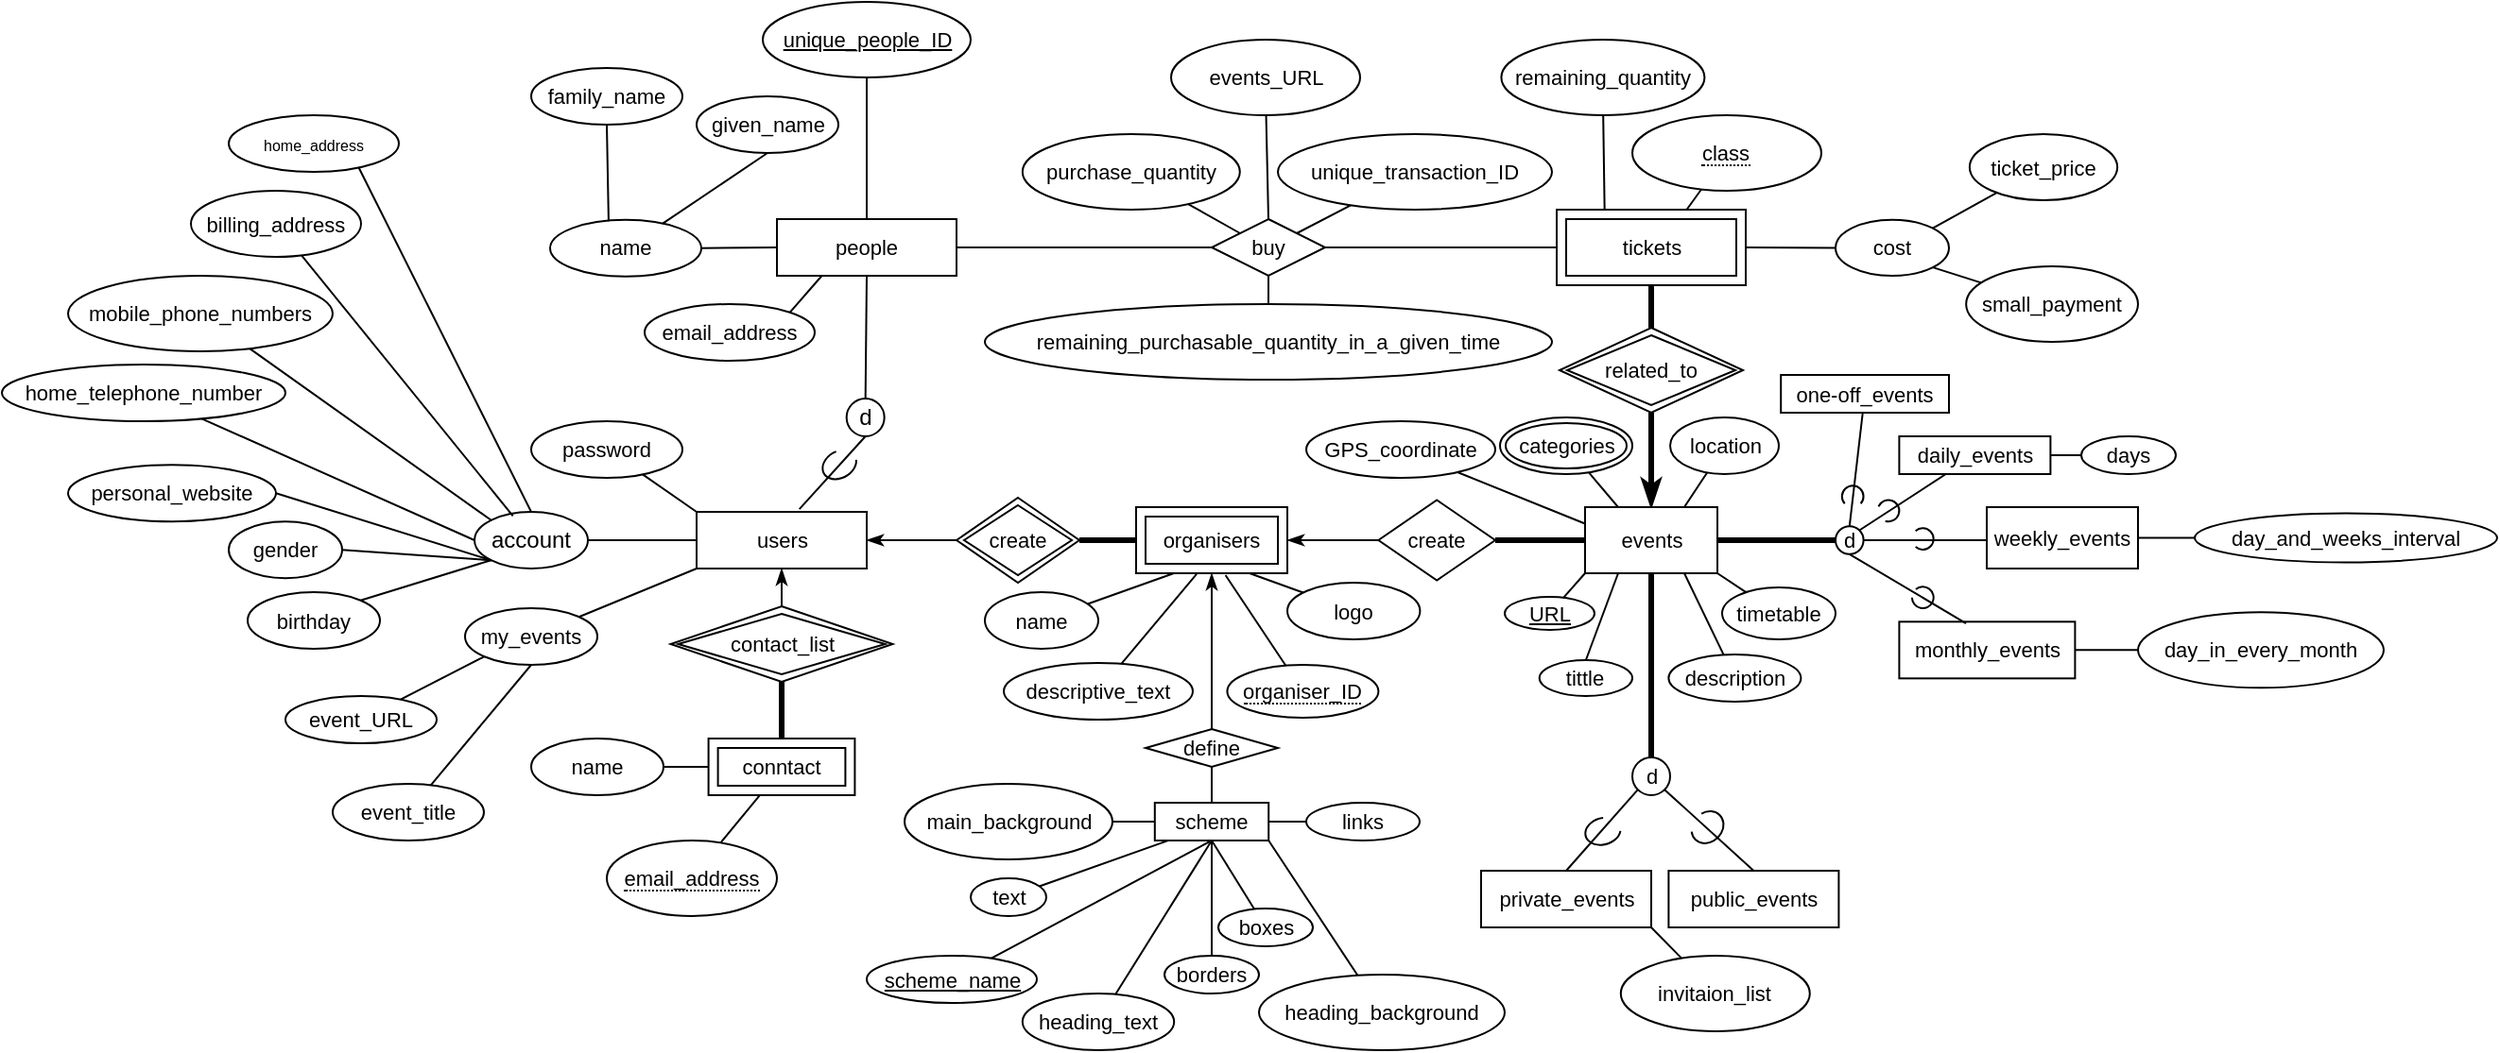 <mxfile version="15.4.1" type="github">
  <diagram id="6H4R47eBY3q_TcvJeOBk" name="Page-1">
    <mxGraphModel dx="1820" dy="387" grid="1" gridSize="10" guides="1" tooltips="1" connect="1" arrows="1" fold="1" page="1" pageScale="1" pageWidth="827" pageHeight="1169" math="0" shadow="0">
      <root>
        <mxCell id="0" />
        <mxCell id="1" parent="0" />
        <mxCell id="lGjKi2mFenc1zMOufSLO-3" value="d" style="ellipse;whiteSpace=wrap;html=1;aspect=fixed;" vertex="1" parent="1">
          <mxGeometry x="166.83" y="240" width="20" height="20" as="geometry" />
        </mxCell>
        <mxCell id="lGjKi2mFenc1zMOufSLO-13" value="account" style="ellipse;whiteSpace=wrap;html=1;" vertex="1" parent="1">
          <mxGeometry x="-30" y="300" width="60" height="30" as="geometry" />
        </mxCell>
        <mxCell id="lGjKi2mFenc1zMOufSLO-14" value="" style="endArrow=none;html=1;rounded=0;exitX=0;exitY=0;exitDx=0;exitDy=0;" edge="1" parent="1" source="lGjKi2mFenc1zMOufSLO-13" target="lGjKi2mFenc1zMOufSLO-22">
          <mxGeometry width="50" height="50" relative="1" as="geometry">
            <mxPoint x="20" y="230" as="sourcePoint" />
            <mxPoint x="70" y="180" as="targetPoint" />
          </mxGeometry>
        </mxCell>
        <mxCell id="lGjKi2mFenc1zMOufSLO-15" value="" style="endArrow=none;html=1;rounded=0;exitX=0;exitY=0.5;exitDx=0;exitDy=0;" edge="1" parent="1" source="lGjKi2mFenc1zMOufSLO-13" target="lGjKi2mFenc1zMOufSLO-23">
          <mxGeometry width="50" height="50" relative="1" as="geometry">
            <mxPoint x="330" y="200" as="sourcePoint" />
            <mxPoint x="-210" y="310" as="targetPoint" />
          </mxGeometry>
        </mxCell>
        <mxCell id="lGjKi2mFenc1zMOufSLO-16" value="" style="endArrow=none;html=1;rounded=0;entryX=0;entryY=1;entryDx=0;entryDy=0;exitX=1;exitY=0.5;exitDx=0;exitDy=0;" edge="1" parent="1" source="lGjKi2mFenc1zMOufSLO-24" target="lGjKi2mFenc1zMOufSLO-13">
          <mxGeometry width="50" height="50" relative="1" as="geometry">
            <mxPoint x="-120" y="390" as="sourcePoint" />
            <mxPoint x="-70" y="340" as="targetPoint" />
          </mxGeometry>
        </mxCell>
        <mxCell id="lGjKi2mFenc1zMOufSLO-17" value="" style="endArrow=none;html=1;rounded=0;exitX=0.339;exitY=0.072;exitDx=0;exitDy=0;exitPerimeter=0;" edge="1" parent="1" source="lGjKi2mFenc1zMOufSLO-13" target="lGjKi2mFenc1zMOufSLO-21">
          <mxGeometry width="50" height="50" relative="1" as="geometry">
            <mxPoint x="20" y="220" as="sourcePoint" />
            <mxPoint x="70" y="170" as="targetPoint" />
          </mxGeometry>
        </mxCell>
        <mxCell id="lGjKi2mFenc1zMOufSLO-18" value="" style="endArrow=none;html=1;rounded=0;entryX=0;entryY=1;entryDx=0;entryDy=0;exitX=1;exitY=0.5;exitDx=0;exitDy=0;" edge="1" parent="1" source="lGjKi2mFenc1zMOufSLO-25" target="lGjKi2mFenc1zMOufSLO-13">
          <mxGeometry width="50" height="50" relative="1" as="geometry">
            <mxPoint x="-100" y="370" as="sourcePoint" />
            <mxPoint x="-80" y="370" as="targetPoint" />
          </mxGeometry>
        </mxCell>
        <mxCell id="lGjKi2mFenc1zMOufSLO-20" value="&lt;font style=&quot;font-size: 8px&quot;&gt;home_address&lt;/font&gt;" style="ellipse;whiteSpace=wrap;html=1;" vertex="1" parent="1">
          <mxGeometry x="-160" y="90" width="90" height="30" as="geometry" />
        </mxCell>
        <mxCell id="lGjKi2mFenc1zMOufSLO-21" value="&lt;font style=&quot;font-size: 11px&quot;&gt;billing_address&lt;/font&gt;" style="ellipse;whiteSpace=wrap;html=1;fontSize=8;" vertex="1" parent="1">
          <mxGeometry x="-180" y="130" width="90" height="35" as="geometry" />
        </mxCell>
        <mxCell id="lGjKi2mFenc1zMOufSLO-22" value="mobile_phone_numbers" style="ellipse;whiteSpace=wrap;html=1;fontSize=11;" vertex="1" parent="1">
          <mxGeometry x="-245" y="175" width="140" height="40" as="geometry" />
        </mxCell>
        <mxCell id="lGjKi2mFenc1zMOufSLO-23" value="home_telephone_number" style="ellipse;whiteSpace=wrap;html=1;fontSize=11;" vertex="1" parent="1">
          <mxGeometry x="-280" y="222" width="150" height="30" as="geometry" />
        </mxCell>
        <mxCell id="lGjKi2mFenc1zMOufSLO-24" value="personal_website" style="ellipse;whiteSpace=wrap;html=1;fontSize=11;" vertex="1" parent="1">
          <mxGeometry x="-245" y="275.1" width="110" height="30" as="geometry" />
        </mxCell>
        <mxCell id="lGjKi2mFenc1zMOufSLO-25" value="gender" style="ellipse;whiteSpace=wrap;html=1;fontSize=11;" vertex="1" parent="1">
          <mxGeometry x="-160" y="305.1" width="60" height="30" as="geometry" />
        </mxCell>
        <mxCell id="lGjKi2mFenc1zMOufSLO-26" value="" style="endArrow=none;html=1;rounded=0;fontSize=11;entryX=0;entryY=1;entryDx=0;entryDy=0;exitX=1;exitY=0;exitDx=0;exitDy=0;" edge="1" parent="1" source="lGjKi2mFenc1zMOufSLO-27" target="lGjKi2mFenc1zMOufSLO-13">
          <mxGeometry width="50" height="50" relative="1" as="geometry">
            <mxPoint x="-100" y="380" as="sourcePoint" />
            <mxPoint x="-50" y="330" as="targetPoint" />
          </mxGeometry>
        </mxCell>
        <mxCell id="lGjKi2mFenc1zMOufSLO-27" value="birthday" style="ellipse;whiteSpace=wrap;html=1;fontSize=11;" vertex="1" parent="1">
          <mxGeometry x="-150" y="342.5" width="70" height="30" as="geometry" />
        </mxCell>
        <mxCell id="lGjKi2mFenc1zMOufSLO-28" value="" style="endArrow=none;html=1;rounded=0;fontSize=11;entryX=0.5;entryY=1;entryDx=0;entryDy=0;exitX=0.5;exitY=0;exitDx=0;exitDy=0;" edge="1" parent="1" target="lGjKi2mFenc1zMOufSLO-13">
          <mxGeometry width="50" height="50" relative="1" as="geometry">
            <mxPoint y="330" as="sourcePoint" />
            <mxPoint x="10" y="220" as="targetPoint" />
          </mxGeometry>
        </mxCell>
        <mxCell id="lGjKi2mFenc1zMOufSLO-97" style="edgeStyle=none;rounded=0;orthogonalLoop=1;jettySize=auto;html=1;exitX=0.5;exitY=1;exitDx=0;exitDy=0;fontSize=11;startArrow=none;startFill=0;endArrow=none;endFill=0;strokeWidth=3;" edge="1" parent="1" source="lGjKi2mFenc1zMOufSLO-41" target="lGjKi2mFenc1zMOufSLO-98">
          <mxGeometry relative="1" as="geometry">
            <mxPoint x="132.6" y="420" as="targetPoint" />
          </mxGeometry>
        </mxCell>
        <mxCell id="lGjKi2mFenc1zMOufSLO-41" value="contact_list" style="shape=rhombus;double=1;perimeter=rhombusPerimeter;whiteSpace=wrap;html=1;align=center;rounded=0;shadow=0;sketch=0;fontSize=11;" vertex="1" parent="1">
          <mxGeometry x="73.75" y="350" width="117.5" height="40" as="geometry" />
        </mxCell>
        <mxCell id="lGjKi2mFenc1zMOufSLO-57" value="" style="edgeStyle=none;rounded=0;orthogonalLoop=1;jettySize=auto;html=1;fontSize=11;endArrow=none;endFill=0;entryX=0;entryY=0.5;entryDx=0;entryDy=0;exitX=1;exitY=0.5;exitDx=0;exitDy=0;" edge="1" parent="1" source="lGjKi2mFenc1zMOufSLO-42" target="lGjKi2mFenc1zMOufSLO-43">
          <mxGeometry relative="1" as="geometry">
            <mxPoint x="178" y="100" as="sourcePoint" />
            <mxPoint x="178" y="140" as="targetPoint" />
          </mxGeometry>
        </mxCell>
        <mxCell id="lGjKi2mFenc1zMOufSLO-42" value="name" style="ellipse;whiteSpace=wrap;html=1;align=center;rounded=0;shadow=0;sketch=0;fontSize=11;" vertex="1" parent="1">
          <mxGeometry x="10.0" y="145.4" width="80" height="30" as="geometry" />
        </mxCell>
        <mxCell id="lGjKi2mFenc1zMOufSLO-126" style="edgeStyle=none;rounded=0;orthogonalLoop=1;jettySize=auto;html=1;exitX=1;exitY=0.5;exitDx=0;exitDy=0;fontSize=11;startArrow=none;startFill=0;endArrow=none;endFill=0;strokeWidth=1;" edge="1" parent="1" source="lGjKi2mFenc1zMOufSLO-43" target="lGjKi2mFenc1zMOufSLO-128">
          <mxGeometry relative="1" as="geometry">
            <mxPoint x="240" y="160" as="targetPoint" />
          </mxGeometry>
        </mxCell>
        <mxCell id="lGjKi2mFenc1zMOufSLO-43" value="people" style="whiteSpace=wrap;html=1;align=center;rounded=0;shadow=0;sketch=0;fontSize=11;" vertex="1" parent="1">
          <mxGeometry x="130" y="145" width="95" height="30" as="geometry" />
        </mxCell>
        <mxCell id="lGjKi2mFenc1zMOufSLO-44" value="" style="endArrow=none;html=1;rounded=0;fontSize=11;entryX=0.5;entryY=1;entryDx=0;entryDy=0;exitX=0.5;exitY=0;exitDx=0;exitDy=0;" edge="1" parent="1" source="lGjKi2mFenc1zMOufSLO-43" target="lGjKi2mFenc1zMOufSLO-48">
          <mxGeometry relative="1" as="geometry">
            <mxPoint x="178" y="140" as="sourcePoint" />
            <mxPoint x="90" y="480" as="targetPoint" />
          </mxGeometry>
        </mxCell>
        <mxCell id="lGjKi2mFenc1zMOufSLO-48" value="unique_people_ID" style="ellipse;whiteSpace=wrap;html=1;align=center;fontStyle=4;rounded=0;shadow=0;sketch=0;fontSize=11;" vertex="1" parent="1">
          <mxGeometry x="122.5" y="30" width="110" height="40" as="geometry" />
        </mxCell>
        <mxCell id="lGjKi2mFenc1zMOufSLO-49" value="email_address" style="ellipse;whiteSpace=wrap;html=1;align=center;rounded=0;shadow=0;sketch=0;fontSize=11;" vertex="1" parent="1">
          <mxGeometry x="60" y="190" width="90" height="30" as="geometry" />
        </mxCell>
        <mxCell id="lGjKi2mFenc1zMOufSLO-50" value="" style="endArrow=none;html=1;rounded=0;fontSize=11;entryX=0.25;entryY=1;entryDx=0;entryDy=0;exitX=1;exitY=0;exitDx=0;exitDy=0;" edge="1" parent="1" source="lGjKi2mFenc1zMOufSLO-49" target="lGjKi2mFenc1zMOufSLO-43">
          <mxGeometry relative="1" as="geometry">
            <mxPoint x="-90" y="350" as="sourcePoint" />
            <mxPoint x="70" y="350" as="targetPoint" />
          </mxGeometry>
        </mxCell>
        <mxCell id="lGjKi2mFenc1zMOufSLO-51" value="" style="endArrow=none;html=1;rounded=0;fontSize=11;exitX=0.5;exitY=1;exitDx=0;exitDy=0;entryX=0.5;entryY=0;entryDx=0;entryDy=0;" edge="1" parent="1" source="lGjKi2mFenc1zMOufSLO-43" target="lGjKi2mFenc1zMOufSLO-3">
          <mxGeometry relative="1" as="geometry">
            <mxPoint x="-90" y="430" as="sourcePoint" />
            <mxPoint x="160" y="270" as="targetPoint" />
          </mxGeometry>
        </mxCell>
        <mxCell id="lGjKi2mFenc1zMOufSLO-77" style="edgeStyle=none;rounded=0;orthogonalLoop=1;jettySize=auto;html=1;exitX=0;exitY=0.5;exitDx=0;exitDy=0;entryX=1;entryY=0.5;entryDx=0;entryDy=0;fontSize=11;endArrow=none;endFill=0;" edge="1" parent="1" source="lGjKi2mFenc1zMOufSLO-54" target="lGjKi2mFenc1zMOufSLO-13">
          <mxGeometry relative="1" as="geometry" />
        </mxCell>
        <mxCell id="lGjKi2mFenc1zMOufSLO-81" style="edgeStyle=none;rounded=0;orthogonalLoop=1;jettySize=auto;html=1;exitX=0.5;exitY=1;exitDx=0;exitDy=0;entryX=0.5;entryY=0;entryDx=0;entryDy=0;fontSize=11;startArrow=classicThin;startFill=1;endArrow=none;endFill=0;" edge="1" parent="1" source="lGjKi2mFenc1zMOufSLO-54" target="lGjKi2mFenc1zMOufSLO-41">
          <mxGeometry relative="1" as="geometry" />
        </mxCell>
        <mxCell id="lGjKi2mFenc1zMOufSLO-88" style="edgeStyle=none;rounded=0;orthogonalLoop=1;jettySize=auto;html=1;exitX=0;exitY=0;exitDx=0;exitDy=0;fontSize=11;startArrow=none;startFill=0;endArrow=none;endFill=0;" edge="1" parent="1" source="lGjKi2mFenc1zMOufSLO-54" target="lGjKi2mFenc1zMOufSLO-89">
          <mxGeometry relative="1" as="geometry">
            <mxPoint x="70" y="270" as="targetPoint" />
          </mxGeometry>
        </mxCell>
        <mxCell id="lGjKi2mFenc1zMOufSLO-90" style="edgeStyle=none;rounded=0;orthogonalLoop=1;jettySize=auto;html=1;exitX=0;exitY=1;exitDx=0;exitDy=0;fontSize=11;startArrow=none;startFill=0;endArrow=none;endFill=0;" edge="1" parent="1" source="lGjKi2mFenc1zMOufSLO-54" target="lGjKi2mFenc1zMOufSLO-91">
          <mxGeometry relative="1" as="geometry">
            <mxPoint y="390" as="targetPoint" />
          </mxGeometry>
        </mxCell>
        <mxCell id="lGjKi2mFenc1zMOufSLO-105" style="edgeStyle=none;rounded=0;orthogonalLoop=1;jettySize=auto;html=1;exitX=1;exitY=0.5;exitDx=0;exitDy=0;fontSize=11;startArrow=classicThin;startFill=1;endArrow=none;endFill=0;strokeWidth=1;" edge="1" parent="1" source="lGjKi2mFenc1zMOufSLO-54" target="lGjKi2mFenc1zMOufSLO-106">
          <mxGeometry relative="1" as="geometry">
            <mxPoint x="230" y="314.8" as="targetPoint" />
          </mxGeometry>
        </mxCell>
        <mxCell id="lGjKi2mFenc1zMOufSLO-54" value="users" style="whiteSpace=wrap;html=1;align=center;rounded=0;shadow=0;sketch=0;fontSize=11;" vertex="1" parent="1">
          <mxGeometry x="87.5" y="300" width="90" height="30" as="geometry" />
        </mxCell>
        <mxCell id="lGjKi2mFenc1zMOufSLO-55" value="" style="endArrow=none;html=1;rounded=0;fontSize=11;exitX=0.5;exitY=1;exitDx=0;exitDy=0;" edge="1" parent="1" source="lGjKi2mFenc1zMOufSLO-56" target="lGjKi2mFenc1zMOufSLO-42">
          <mxGeometry relative="1" as="geometry">
            <mxPoint x="-210" y="360" as="sourcePoint" />
            <mxPoint x="70" y="270" as="targetPoint" />
          </mxGeometry>
        </mxCell>
        <mxCell id="lGjKi2mFenc1zMOufSLO-56" value="given_name" style="ellipse;whiteSpace=wrap;html=1;align=center;rounded=0;shadow=0;sketch=0;fontSize=11;" vertex="1" parent="1">
          <mxGeometry x="87.5" y="80" width="75" height="30" as="geometry" />
        </mxCell>
        <mxCell id="lGjKi2mFenc1zMOufSLO-58" value="" style="endArrow=none;html=1;rounded=0;fontSize=11;entryX=0.387;entryY=0.025;entryDx=0;entryDy=0;exitX=0.5;exitY=1;exitDx=0;exitDy=0;entryPerimeter=0;" edge="1" parent="1" source="lGjKi2mFenc1zMOufSLO-60" target="lGjKi2mFenc1zMOufSLO-42">
          <mxGeometry relative="1" as="geometry">
            <mxPoint x="-110" y="380" as="sourcePoint" />
            <mxPoint x="70" y="270" as="targetPoint" />
          </mxGeometry>
        </mxCell>
        <mxCell id="lGjKi2mFenc1zMOufSLO-60" value="family_name" style="ellipse;whiteSpace=wrap;html=1;align=center;rounded=0;shadow=0;sketch=0;fontSize=11;" vertex="1" parent="1">
          <mxGeometry x="8.882e-16" y="65" width="80" height="30" as="geometry" />
        </mxCell>
        <mxCell id="lGjKi2mFenc1zMOufSLO-73" value="" style="verticalLabelPosition=bottom;verticalAlign=top;html=1;shape=mxgraph.basic.arc;startAngle=0.3;endAngle=0.033;rounded=0;shadow=0;sketch=0;fontSize=11;rotation=-30;" vertex="1" parent="1">
          <mxGeometry x="153.6" y="268" width="18.9" height="14" as="geometry" />
        </mxCell>
        <mxCell id="lGjKi2mFenc1zMOufSLO-76" value="" style="endArrow=none;html=1;rounded=0;fontSize=11;entryX=0.5;entryY=1;entryDx=0;entryDy=0;startArrow=none;exitX=0.604;exitY=-0.047;exitDx=0;exitDy=0;exitPerimeter=0;" edge="1" parent="1" source="lGjKi2mFenc1zMOufSLO-54" target="lGjKi2mFenc1zMOufSLO-3">
          <mxGeometry width="50" height="50" relative="1" as="geometry">
            <mxPoint x="151.19" y="308.59" as="sourcePoint" />
            <mxPoint x="176.83" y="260" as="targetPoint" />
          </mxGeometry>
        </mxCell>
        <mxCell id="lGjKi2mFenc1zMOufSLO-78" value="" style="endArrow=none;html=1;rounded=0;fontSize=11;entryX=0.5;entryY=0;entryDx=0;entryDy=0;exitX=0.763;exitY=0.917;exitDx=0;exitDy=0;exitPerimeter=0;" edge="1" parent="1" source="lGjKi2mFenc1zMOufSLO-20" target="lGjKi2mFenc1zMOufSLO-13">
          <mxGeometry relative="1" as="geometry">
            <mxPoint x="-100" y="250" as="sourcePoint" />
            <mxPoint x="60" y="250" as="targetPoint" />
          </mxGeometry>
        </mxCell>
        <mxCell id="lGjKi2mFenc1zMOufSLO-89" value="password" style="ellipse;whiteSpace=wrap;html=1;align=center;rounded=0;shadow=0;sketch=0;fontSize=11;" vertex="1" parent="1">
          <mxGeometry y="252" width="80" height="30" as="geometry" />
        </mxCell>
        <mxCell id="lGjKi2mFenc1zMOufSLO-93" style="edgeStyle=none;rounded=0;orthogonalLoop=1;jettySize=auto;html=1;exitX=0;exitY=1;exitDx=0;exitDy=0;fontSize=11;startArrow=none;startFill=0;endArrow=none;endFill=0;" edge="1" parent="1" source="lGjKi2mFenc1zMOufSLO-91" target="lGjKi2mFenc1zMOufSLO-94">
          <mxGeometry relative="1" as="geometry">
            <mxPoint x="-50" y="370" as="targetPoint" />
          </mxGeometry>
        </mxCell>
        <mxCell id="lGjKi2mFenc1zMOufSLO-95" style="edgeStyle=none;rounded=0;orthogonalLoop=1;jettySize=auto;html=1;exitX=0.5;exitY=1;exitDx=0;exitDy=0;fontSize=11;startArrow=none;startFill=0;endArrow=none;endFill=0;" edge="1" parent="1" source="lGjKi2mFenc1zMOufSLO-91" target="lGjKi2mFenc1zMOufSLO-96">
          <mxGeometry relative="1" as="geometry">
            <mxPoint x="-80" y="440" as="targetPoint" />
          </mxGeometry>
        </mxCell>
        <mxCell id="lGjKi2mFenc1zMOufSLO-91" value="my_events" style="ellipse;whiteSpace=wrap;html=1;align=center;rounded=0;shadow=0;sketch=0;fontSize=11;" vertex="1" parent="1">
          <mxGeometry x="-35" y="351" width="70" height="30" as="geometry" />
        </mxCell>
        <mxCell id="lGjKi2mFenc1zMOufSLO-94" value="event_URL" style="ellipse;whiteSpace=wrap;html=1;align=center;rounded=0;shadow=0;sketch=0;fontSize=11;" vertex="1" parent="1">
          <mxGeometry x="-130" y="397.5" width="80" height="25" as="geometry" />
        </mxCell>
        <mxCell id="lGjKi2mFenc1zMOufSLO-96" value="event_title" style="ellipse;whiteSpace=wrap;html=1;align=center;rounded=0;shadow=0;sketch=0;fontSize=11;" vertex="1" parent="1">
          <mxGeometry x="-105" y="444" width="80" height="30" as="geometry" />
        </mxCell>
        <mxCell id="lGjKi2mFenc1zMOufSLO-99" style="edgeStyle=none;rounded=0;orthogonalLoop=1;jettySize=auto;html=1;exitX=0;exitY=0.5;exitDx=0;exitDy=0;fontSize=11;startArrow=none;startFill=0;endArrow=none;endFill=0;entryX=1;entryY=0.5;entryDx=0;entryDy=0;" edge="1" parent="1" source="lGjKi2mFenc1zMOufSLO-98" target="lGjKi2mFenc1zMOufSLO-100">
          <mxGeometry relative="1" as="geometry">
            <mxPoint x="90" y="450" as="targetPoint" />
          </mxGeometry>
        </mxCell>
        <mxCell id="lGjKi2mFenc1zMOufSLO-101" style="edgeStyle=none;rounded=0;orthogonalLoop=1;jettySize=auto;html=1;exitX=0.357;exitY=0.98;exitDx=0;exitDy=0;fontSize=11;startArrow=none;startFill=0;endArrow=none;endFill=0;exitPerimeter=0;" edge="1" parent="1" source="lGjKi2mFenc1zMOufSLO-98" target="lGjKi2mFenc1zMOufSLO-102">
          <mxGeometry relative="1" as="geometry">
            <mxPoint x="180" y="450" as="targetPoint" />
          </mxGeometry>
        </mxCell>
        <mxCell id="lGjKi2mFenc1zMOufSLO-98" value="conntact" style="shape=ext;margin=3;double=1;whiteSpace=wrap;html=1;align=center;rounded=0;shadow=0;sketch=0;fontSize=11;" vertex="1" parent="1">
          <mxGeometry x="93.8" y="420" width="77.4" height="30" as="geometry" />
        </mxCell>
        <mxCell id="lGjKi2mFenc1zMOufSLO-100" value="name" style="ellipse;whiteSpace=wrap;html=1;align=center;rounded=0;shadow=0;sketch=0;fontSize=11;" vertex="1" parent="1">
          <mxGeometry y="420" width="70" height="30" as="geometry" />
        </mxCell>
        <mxCell id="lGjKi2mFenc1zMOufSLO-102" value="&lt;span style=&quot;border-bottom: 1px dotted&quot;&gt;email_address&lt;/span&gt;" style="ellipse;whiteSpace=wrap;html=1;align=center;rounded=0;shadow=0;sketch=0;fontSize=11;" vertex="1" parent="1">
          <mxGeometry x="40" y="474" width="90" height="40" as="geometry" />
        </mxCell>
        <mxCell id="lGjKi2mFenc1zMOufSLO-107" style="edgeStyle=none;rounded=0;orthogonalLoop=1;jettySize=auto;html=1;exitX=1;exitY=0.5;exitDx=0;exitDy=0;fontSize=11;startArrow=none;startFill=0;endArrow=none;endFill=0;strokeWidth=3;" edge="1" parent="1" source="lGjKi2mFenc1zMOufSLO-106" target="lGjKi2mFenc1zMOufSLO-108">
          <mxGeometry relative="1" as="geometry">
            <mxPoint x="340" y="314.8" as="targetPoint" />
          </mxGeometry>
        </mxCell>
        <mxCell id="lGjKi2mFenc1zMOufSLO-106" value="create" style="shape=rhombus;double=1;perimeter=rhombusPerimeter;whiteSpace=wrap;html=1;align=center;rounded=0;shadow=0;sketch=0;fontSize=11;" vertex="1" parent="1">
          <mxGeometry x="225" y="292.5" width="65" height="45" as="geometry" />
        </mxCell>
        <mxCell id="lGjKi2mFenc1zMOufSLO-109" style="edgeStyle=none;rounded=0;orthogonalLoop=1;jettySize=auto;html=1;exitX=0.4;exitY=1.011;exitDx=0;exitDy=0;fontSize=11;startArrow=none;startFill=0;endArrow=none;endFill=0;strokeWidth=1;exitPerimeter=0;" edge="1" parent="1" source="lGjKi2mFenc1zMOufSLO-108" target="lGjKi2mFenc1zMOufSLO-110">
          <mxGeometry relative="1" as="geometry">
            <mxPoint x="300" y="270" as="targetPoint" />
          </mxGeometry>
        </mxCell>
        <mxCell id="lGjKi2mFenc1zMOufSLO-111" style="edgeStyle=none;rounded=0;orthogonalLoop=1;jettySize=auto;html=1;exitX=0.25;exitY=1;exitDx=0;exitDy=0;fontSize=11;startArrow=none;startFill=0;endArrow=none;endFill=0;strokeWidth=1;" edge="1" parent="1" source="lGjKi2mFenc1zMOufSLO-108" target="lGjKi2mFenc1zMOufSLO-112">
          <mxGeometry relative="1" as="geometry">
            <mxPoint x="280" y="370" as="targetPoint" />
          </mxGeometry>
        </mxCell>
        <mxCell id="lGjKi2mFenc1zMOufSLO-113" style="edgeStyle=none;rounded=0;orthogonalLoop=1;jettySize=auto;html=1;exitX=0.75;exitY=1;exitDx=0;exitDy=0;fontSize=11;startArrow=none;startFill=0;endArrow=none;endFill=0;strokeWidth=1;" edge="1" parent="1" source="lGjKi2mFenc1zMOufSLO-108" target="lGjKi2mFenc1zMOufSLO-114">
          <mxGeometry relative="1" as="geometry">
            <mxPoint x="339.8" y="360" as="targetPoint" />
          </mxGeometry>
        </mxCell>
        <mxCell id="lGjKi2mFenc1zMOufSLO-115" style="edgeStyle=none;rounded=0;orthogonalLoop=1;jettySize=auto;html=1;exitX=0.591;exitY=1.029;exitDx=0;exitDy=0;fontSize=11;startArrow=none;startFill=0;endArrow=none;endFill=0;strokeWidth=1;exitPerimeter=0;" edge="1" parent="1" source="lGjKi2mFenc1zMOufSLO-108" target="lGjKi2mFenc1zMOufSLO-116">
          <mxGeometry relative="1" as="geometry">
            <mxPoint x="350" y="280" as="targetPoint" />
          </mxGeometry>
        </mxCell>
        <mxCell id="lGjKi2mFenc1zMOufSLO-119" style="edgeStyle=none;rounded=0;orthogonalLoop=1;jettySize=auto;html=1;exitX=1;exitY=0.5;exitDx=0;exitDy=0;fontSize=11;startArrow=classicThin;startFill=1;endArrow=none;endFill=0;strokeWidth=1;" edge="1" parent="1" source="lGjKi2mFenc1zMOufSLO-108" target="lGjKi2mFenc1zMOufSLO-122">
          <mxGeometry relative="1" as="geometry">
            <mxPoint x="448" y="316" as="targetPoint" />
          </mxGeometry>
        </mxCell>
        <mxCell id="lGjKi2mFenc1zMOufSLO-190" style="edgeStyle=none;rounded=0;orthogonalLoop=1;jettySize=auto;html=1;exitX=0.5;exitY=1;exitDx=0;exitDy=0;fontSize=11;startArrow=classicThin;startFill=1;endArrow=none;endFill=0;strokeWidth=1;" edge="1" parent="1" source="lGjKi2mFenc1zMOufSLO-108" target="lGjKi2mFenc1zMOufSLO-191">
          <mxGeometry relative="1" as="geometry">
            <mxPoint x="360" y="420" as="targetPoint" />
          </mxGeometry>
        </mxCell>
        <mxCell id="lGjKi2mFenc1zMOufSLO-108" value="organisers" style="shape=ext;margin=3;double=1;whiteSpace=wrap;html=1;align=center;rounded=0;shadow=0;sketch=0;fontSize=11;" vertex="1" parent="1">
          <mxGeometry x="320" y="297.5" width="80" height="35" as="geometry" />
        </mxCell>
        <mxCell id="lGjKi2mFenc1zMOufSLO-110" value="&lt;div style=&quot;text-align: left&quot;&gt;descriptive_text&lt;/div&gt;" style="ellipse;whiteSpace=wrap;html=1;align=center;rounded=0;shadow=0;sketch=0;fontSize=11;" vertex="1" parent="1">
          <mxGeometry x="250" y="380" width="100" height="30" as="geometry" />
        </mxCell>
        <mxCell id="lGjKi2mFenc1zMOufSLO-112" value="name" style="ellipse;whiteSpace=wrap;html=1;align=center;rounded=0;shadow=0;sketch=0;fontSize=11;" vertex="1" parent="1">
          <mxGeometry x="240" y="342.5" width="60" height="30" as="geometry" />
        </mxCell>
        <mxCell id="lGjKi2mFenc1zMOufSLO-114" value="logo" style="ellipse;whiteSpace=wrap;html=1;align=center;rounded=0;shadow=0;sketch=0;fontSize=11;" vertex="1" parent="1">
          <mxGeometry x="400.0" y="337.5" width="70.2" height="30" as="geometry" />
        </mxCell>
        <mxCell id="lGjKi2mFenc1zMOufSLO-116" value="&lt;span style=&quot;border-bottom: 1px dotted&quot;&gt;organiser_ID&lt;/span&gt;" style="ellipse;whiteSpace=wrap;html=1;align=center;rounded=0;shadow=0;sketch=0;fontSize=11;" vertex="1" parent="1">
          <mxGeometry x="368.2" y="381" width="80" height="28" as="geometry" />
        </mxCell>
        <mxCell id="lGjKi2mFenc1zMOufSLO-123" style="edgeStyle=none;rounded=0;orthogonalLoop=1;jettySize=auto;html=1;exitX=1;exitY=0.5;exitDx=0;exitDy=0;fontSize=11;startArrow=none;startFill=0;endArrow=none;endFill=0;strokeWidth=3;" edge="1" parent="1" source="lGjKi2mFenc1zMOufSLO-122" target="lGjKi2mFenc1zMOufSLO-124">
          <mxGeometry relative="1" as="geometry">
            <mxPoint x="560" y="315" as="targetPoint" />
          </mxGeometry>
        </mxCell>
        <mxCell id="lGjKi2mFenc1zMOufSLO-122" value="create" style="shape=rhombus;perimeter=rhombusPerimeter;whiteSpace=wrap;html=1;align=center;rounded=0;shadow=0;sketch=0;fontSize=11;" vertex="1" parent="1">
          <mxGeometry x="448.2" y="293.75" width="61.8" height="42.5" as="geometry" />
        </mxCell>
        <mxCell id="lGjKi2mFenc1zMOufSLO-135" style="edgeStyle=none;rounded=0;orthogonalLoop=1;jettySize=auto;html=1;exitX=0.5;exitY=1;exitDx=0;exitDy=0;fontSize=11;startArrow=none;startFill=0;endArrow=none;endFill=0;strokeWidth=3;" edge="1" parent="1" source="lGjKi2mFenc1zMOufSLO-124" target="lGjKi2mFenc1zMOufSLO-137">
          <mxGeometry relative="1" as="geometry">
            <mxPoint x="593" y="400" as="targetPoint" />
          </mxGeometry>
        </mxCell>
        <mxCell id="lGjKi2mFenc1zMOufSLO-136" style="edgeStyle=none;rounded=0;orthogonalLoop=1;jettySize=auto;html=1;exitX=0.5;exitY=0;exitDx=0;exitDy=0;fontSize=11;startArrow=classicThin;startFill=1;endArrow=none;endFill=0;strokeWidth=3;entryX=0.5;entryY=1;entryDx=0;entryDy=0;" edge="1" parent="1" source="lGjKi2mFenc1zMOufSLO-124" target="lGjKi2mFenc1zMOufSLO-224">
          <mxGeometry relative="1" as="geometry">
            <mxPoint x="593" y="250" as="targetPoint" />
          </mxGeometry>
        </mxCell>
        <mxCell id="lGjKi2mFenc1zMOufSLO-147" style="edgeStyle=none;rounded=0;orthogonalLoop=1;jettySize=auto;html=1;exitX=0;exitY=1;exitDx=0;exitDy=0;fontSize=11;startArrow=none;startFill=0;endArrow=none;endFill=0;strokeWidth=1;" edge="1" parent="1" source="lGjKi2mFenc1zMOufSLO-124" target="lGjKi2mFenc1zMOufSLO-148">
          <mxGeometry relative="1" as="geometry">
            <mxPoint x="530" y="380" as="targetPoint" />
          </mxGeometry>
        </mxCell>
        <mxCell id="lGjKi2mFenc1zMOufSLO-149" style="edgeStyle=none;rounded=0;orthogonalLoop=1;jettySize=auto;html=1;exitX=0.25;exitY=1;exitDx=0;exitDy=0;fontSize=11;startArrow=none;startFill=0;endArrow=none;endFill=0;strokeWidth=1;entryX=0.5;entryY=0;entryDx=0;entryDy=0;" edge="1" parent="1" source="lGjKi2mFenc1zMOufSLO-124" target="lGjKi2mFenc1zMOufSLO-233">
          <mxGeometry relative="1" as="geometry">
            <mxPoint x="574.23" y="387.808" as="targetPoint" />
          </mxGeometry>
        </mxCell>
        <mxCell id="lGjKi2mFenc1zMOufSLO-151" style="edgeStyle=none;rounded=0;orthogonalLoop=1;jettySize=auto;html=1;exitX=0.75;exitY=1;exitDx=0;exitDy=0;fontSize=11;startArrow=none;startFill=0;endArrow=none;endFill=0;strokeWidth=1;" edge="1" parent="1" source="lGjKi2mFenc1zMOufSLO-124" target="lGjKi2mFenc1zMOufSLO-152">
          <mxGeometry relative="1" as="geometry">
            <mxPoint x="620" y="370" as="targetPoint" />
          </mxGeometry>
        </mxCell>
        <mxCell id="lGjKi2mFenc1zMOufSLO-153" style="edgeStyle=none;rounded=0;orthogonalLoop=1;jettySize=auto;html=1;exitX=1;exitY=1;exitDx=0;exitDy=0;fontSize=11;startArrow=none;startFill=0;endArrow=none;endFill=0;strokeWidth=1;" edge="1" parent="1" source="lGjKi2mFenc1zMOufSLO-124" target="lGjKi2mFenc1zMOufSLO-154">
          <mxGeometry relative="1" as="geometry">
            <mxPoint x="650" y="350" as="targetPoint" />
          </mxGeometry>
        </mxCell>
        <mxCell id="lGjKi2mFenc1zMOufSLO-155" style="edgeStyle=none;rounded=0;orthogonalLoop=1;jettySize=auto;html=1;exitX=0.25;exitY=0;exitDx=0;exitDy=0;fontSize=11;startArrow=none;startFill=0;endArrow=none;endFill=0;strokeWidth=1;" edge="1" parent="1" source="lGjKi2mFenc1zMOufSLO-124" target="lGjKi2mFenc1zMOufSLO-156">
          <mxGeometry relative="1" as="geometry">
            <mxPoint x="560" y="270" as="targetPoint" />
          </mxGeometry>
        </mxCell>
        <mxCell id="lGjKi2mFenc1zMOufSLO-157" style="edgeStyle=none;rounded=0;orthogonalLoop=1;jettySize=auto;html=1;exitX=0;exitY=0.25;exitDx=0;exitDy=0;fontSize=11;startArrow=none;startFill=0;endArrow=none;endFill=0;strokeWidth=1;" edge="1" parent="1" source="lGjKi2mFenc1zMOufSLO-124" target="lGjKi2mFenc1zMOufSLO-158">
          <mxGeometry relative="1" as="geometry">
            <mxPoint x="470" y="270" as="targetPoint" />
          </mxGeometry>
        </mxCell>
        <mxCell id="lGjKi2mFenc1zMOufSLO-159" style="edgeStyle=none;rounded=0;orthogonalLoop=1;jettySize=auto;html=1;exitX=0.75;exitY=0;exitDx=0;exitDy=0;fontSize=11;startArrow=none;startFill=0;endArrow=none;endFill=0;strokeWidth=1;" edge="1" parent="1" source="lGjKi2mFenc1zMOufSLO-124" target="lGjKi2mFenc1zMOufSLO-160">
          <mxGeometry relative="1" as="geometry">
            <mxPoint x="620" y="270" as="targetPoint" />
          </mxGeometry>
        </mxCell>
        <mxCell id="lGjKi2mFenc1zMOufSLO-161" style="edgeStyle=none;rounded=0;orthogonalLoop=1;jettySize=auto;html=1;exitX=1;exitY=0.5;exitDx=0;exitDy=0;fontSize=11;startArrow=none;startFill=0;endArrow=none;endFill=0;strokeWidth=3;" edge="1" parent="1" source="lGjKi2mFenc1zMOufSLO-124" target="lGjKi2mFenc1zMOufSLO-162">
          <mxGeometry relative="1" as="geometry">
            <mxPoint x="700" y="314.8" as="targetPoint" />
          </mxGeometry>
        </mxCell>
        <mxCell id="lGjKi2mFenc1zMOufSLO-124" value="events" style="whiteSpace=wrap;html=1;align=center;rounded=0;shadow=0;sketch=0;fontSize=11;" vertex="1" parent="1">
          <mxGeometry x="557.5" y="297.5" width="70" height="35" as="geometry" />
        </mxCell>
        <mxCell id="lGjKi2mFenc1zMOufSLO-129" style="edgeStyle=none;rounded=0;orthogonalLoop=1;jettySize=auto;html=1;exitX=1;exitY=0.5;exitDx=0;exitDy=0;fontSize=11;startArrow=none;startFill=0;endArrow=none;endFill=0;strokeWidth=1;" edge="1" parent="1" source="lGjKi2mFenc1zMOufSLO-128" target="lGjKi2mFenc1zMOufSLO-223">
          <mxGeometry relative="1" as="geometry">
            <mxPoint x="555" y="158.043" as="targetPoint" />
          </mxGeometry>
        </mxCell>
        <mxCell id="lGjKi2mFenc1zMOufSLO-211" style="edgeStyle=none;rounded=0;orthogonalLoop=1;jettySize=auto;html=1;exitX=0.5;exitY=1;exitDx=0;exitDy=0;fontSize=11;startArrow=none;startFill=0;endArrow=none;endFill=0;strokeWidth=1;" edge="1" parent="1" source="lGjKi2mFenc1zMOufSLO-128" target="lGjKi2mFenc1zMOufSLO-212">
          <mxGeometry relative="1" as="geometry">
            <mxPoint x="390" y="200" as="targetPoint" />
          </mxGeometry>
        </mxCell>
        <mxCell id="lGjKi2mFenc1zMOufSLO-213" style="edgeStyle=none;rounded=0;orthogonalLoop=1;jettySize=auto;html=1;exitX=0;exitY=0;exitDx=0;exitDy=0;fontSize=11;startArrow=none;startFill=0;endArrow=none;endFill=0;strokeWidth=1;" edge="1" parent="1" source="lGjKi2mFenc1zMOufSLO-128" target="lGjKi2mFenc1zMOufSLO-214">
          <mxGeometry relative="1" as="geometry">
            <mxPoint x="350" y="130" as="targetPoint" />
          </mxGeometry>
        </mxCell>
        <mxCell id="lGjKi2mFenc1zMOufSLO-215" style="edgeStyle=none;rounded=0;orthogonalLoop=1;jettySize=auto;html=1;exitX=1;exitY=0;exitDx=0;exitDy=0;fontSize=11;startArrow=none;startFill=0;endArrow=none;endFill=0;strokeWidth=1;" edge="1" parent="1" source="lGjKi2mFenc1zMOufSLO-128" target="lGjKi2mFenc1zMOufSLO-216">
          <mxGeometry relative="1" as="geometry">
            <mxPoint x="430" y="130" as="targetPoint" />
          </mxGeometry>
        </mxCell>
        <mxCell id="lGjKi2mFenc1zMOufSLO-242" style="edgeStyle=none;rounded=0;orthogonalLoop=1;jettySize=auto;html=1;fontSize=11;startArrow=none;startFill=0;endArrow=none;endFill=0;strokeWidth=1;exitX=0.5;exitY=0;exitDx=0;exitDy=0;" edge="1" parent="1" source="lGjKi2mFenc1zMOufSLO-128" target="lGjKi2mFenc1zMOufSLO-243">
          <mxGeometry relative="1" as="geometry">
            <mxPoint x="390.333" y="100" as="targetPoint" />
            <mxPoint x="389" y="140" as="sourcePoint" />
          </mxGeometry>
        </mxCell>
        <mxCell id="lGjKi2mFenc1zMOufSLO-128" value="buy" style="shape=rhombus;perimeter=rhombusPerimeter;whiteSpace=wrap;html=1;align=center;rounded=0;shadow=0;sketch=0;fontSize=11;" vertex="1" parent="1">
          <mxGeometry x="360" y="145" width="60" height="30" as="geometry" />
        </mxCell>
        <mxCell id="lGjKi2mFenc1zMOufSLO-131" style="edgeStyle=none;rounded=0;orthogonalLoop=1;jettySize=auto;html=1;fontSize=11;startArrow=none;startFill=0;endArrow=none;endFill=0;strokeWidth=3;exitX=0.5;exitY=1;exitDx=0;exitDy=0;entryX=0.5;entryY=0;entryDx=0;entryDy=0;" edge="1" parent="1" source="lGjKi2mFenc1zMOufSLO-223" target="lGjKi2mFenc1zMOufSLO-224">
          <mxGeometry relative="1" as="geometry">
            <mxPoint x="593" y="210" as="targetPoint" />
            <mxPoint x="580" y="200" as="sourcePoint" />
          </mxGeometry>
        </mxCell>
        <mxCell id="lGjKi2mFenc1zMOufSLO-219" style="edgeStyle=none;rounded=0;orthogonalLoop=1;jettySize=auto;html=1;exitX=0.171;exitY=-0.006;exitDx=0;exitDy=0;fontSize=11;startArrow=none;startFill=0;endArrow=none;endFill=0;strokeWidth=1;exitPerimeter=0;" edge="1" parent="1" target="lGjKi2mFenc1zMOufSLO-220">
          <mxGeometry relative="1" as="geometry">
            <mxPoint x="555" y="90" as="targetPoint" />
            <mxPoint x="567.825" y="139.79" as="sourcePoint" />
          </mxGeometry>
        </mxCell>
        <mxCell id="lGjKi2mFenc1zMOufSLO-221" style="edgeStyle=none;rounded=0;orthogonalLoop=1;jettySize=auto;html=1;exitX=0.75;exitY=0;exitDx=0;exitDy=0;fontSize=11;startArrow=none;startFill=0;endArrow=none;endFill=0;strokeWidth=1;" edge="1" parent="1" target="lGjKi2mFenc1zMOufSLO-226">
          <mxGeometry relative="1" as="geometry">
            <mxPoint x="616.845" y="129.636" as="targetPoint" />
            <mxPoint x="611.25" y="140" as="sourcePoint" />
          </mxGeometry>
        </mxCell>
        <mxCell id="lGjKi2mFenc1zMOufSLO-137" value="d" style="ellipse;whiteSpace=wrap;html=1;aspect=fixed;rounded=0;shadow=0;sketch=0;fontSize=11;verticalAlign=middle;" vertex="1" parent="1">
          <mxGeometry x="582.5" y="430" width="20" height="20" as="geometry" />
        </mxCell>
        <mxCell id="lGjKi2mFenc1zMOufSLO-217" style="edgeStyle=none;rounded=0;orthogonalLoop=1;jettySize=auto;html=1;exitX=1;exitY=1;exitDx=0;exitDy=0;fontSize=11;startArrow=none;startFill=0;endArrow=none;endFill=0;strokeWidth=1;" edge="1" parent="1" source="lGjKi2mFenc1zMOufSLO-139" target="lGjKi2mFenc1zMOufSLO-218">
          <mxGeometry relative="1" as="geometry">
            <mxPoint x="620" y="550" as="targetPoint" />
          </mxGeometry>
        </mxCell>
        <mxCell id="lGjKi2mFenc1zMOufSLO-139" value="private_events" style="whiteSpace=wrap;html=1;align=center;rounded=0;shadow=0;sketch=0;fontSize=11;" vertex="1" parent="1">
          <mxGeometry x="502.5" y="490" width="90" height="30" as="geometry" />
        </mxCell>
        <mxCell id="lGjKi2mFenc1zMOufSLO-141" value="public_events" style="whiteSpace=wrap;html=1;align=center;rounded=0;shadow=0;sketch=0;fontSize=11;" vertex="1" parent="1">
          <mxGeometry x="601.7" y="490" width="90" height="30" as="geometry" />
        </mxCell>
        <mxCell id="lGjKi2mFenc1zMOufSLO-144" value="" style="verticalLabelPosition=bottom;verticalAlign=top;html=1;shape=mxgraph.basic.arc;startAngle=0.3;endAngle=0.094;rounded=0;shadow=0;sketch=0;fontSize=11;rotation=-135;" vertex="1" parent="1">
          <mxGeometry x="614.54" y="457.86" width="15.46" height="18.28" as="geometry" />
        </mxCell>
        <mxCell id="lGjKi2mFenc1zMOufSLO-145" value="" style="edgeStyle=none;rounded=0;orthogonalLoop=1;jettySize=auto;html=1;exitX=1;exitY=1;exitDx=0;exitDy=0;fontSize=11;startArrow=none;startFill=0;endArrow=none;endFill=0;strokeWidth=1;entryX=0.5;entryY=0;entryDx=0;entryDy=0;" edge="1" parent="1" source="lGjKi2mFenc1zMOufSLO-137" target="lGjKi2mFenc1zMOufSLO-141">
          <mxGeometry relative="1" as="geometry">
            <mxPoint x="645" y="440" as="targetPoint" />
            <mxPoint x="599.571" y="417.071" as="sourcePoint" />
          </mxGeometry>
        </mxCell>
        <mxCell id="lGjKi2mFenc1zMOufSLO-142" value="" style="verticalLabelPosition=bottom;verticalAlign=top;html=1;shape=mxgraph.basic.arc;startAngle=0.3;endAngle=0.033;rounded=0;shadow=0;sketch=0;fontSize=11;rotation=-15;" vertex="1" parent="1">
          <mxGeometry x="557.5" y="462.14" width="18.9" height="14" as="geometry" />
        </mxCell>
        <mxCell id="lGjKi2mFenc1zMOufSLO-146" value="" style="edgeStyle=none;rounded=0;orthogonalLoop=1;jettySize=auto;html=1;exitX=0;exitY=1;exitDx=0;exitDy=0;fontSize=11;startArrow=none;startFill=0;endArrow=none;endFill=0;strokeWidth=1;entryX=0.5;entryY=0;entryDx=0;entryDy=0;" edge="1" parent="1" source="lGjKi2mFenc1zMOufSLO-137" target="lGjKi2mFenc1zMOufSLO-139">
          <mxGeometry relative="1" as="geometry">
            <mxPoint x="525.5" y="489.13" as="targetPoint" />
            <mxPoint x="585.429" y="447.071" as="sourcePoint" />
          </mxGeometry>
        </mxCell>
        <mxCell id="lGjKi2mFenc1zMOufSLO-148" value="URL" style="ellipse;whiteSpace=wrap;html=1;align=center;fontStyle=4;rounded=0;shadow=0;sketch=0;fontSize=11;" vertex="1" parent="1">
          <mxGeometry x="515" y="345" width="47.5" height="17.5" as="geometry" />
        </mxCell>
        <mxCell id="lGjKi2mFenc1zMOufSLO-152" value="description" style="ellipse;whiteSpace=wrap;html=1;align=center;rounded=0;shadow=0;sketch=0;fontSize=11;" vertex="1" parent="1">
          <mxGeometry x="601.7" y="375.5" width="70" height="25" as="geometry" />
        </mxCell>
        <mxCell id="lGjKi2mFenc1zMOufSLO-154" value="timetable" style="ellipse;whiteSpace=wrap;html=1;align=center;rounded=0;shadow=0;sketch=0;fontSize=11;" vertex="1" parent="1">
          <mxGeometry x="630" y="340" width="60" height="27.5" as="geometry" />
        </mxCell>
        <mxCell id="lGjKi2mFenc1zMOufSLO-156" value="categories" style="ellipse;shape=doubleEllipse;margin=3;whiteSpace=wrap;html=1;align=center;rounded=0;shadow=0;sketch=0;fontSize=11;" vertex="1" parent="1">
          <mxGeometry x="512.5" y="250" width="70" height="30" as="geometry" />
        </mxCell>
        <mxCell id="lGjKi2mFenc1zMOufSLO-158" value="GPS_coordinate" style="ellipse;whiteSpace=wrap;html=1;align=center;rounded=0;shadow=0;sketch=0;fontSize=11;" vertex="1" parent="1">
          <mxGeometry x="410" y="252" width="100" height="30" as="geometry" />
        </mxCell>
        <mxCell id="lGjKi2mFenc1zMOufSLO-160" value="location" style="ellipse;whiteSpace=wrap;html=1;align=center;rounded=0;shadow=0;sketch=0;fontSize=11;" vertex="1" parent="1">
          <mxGeometry x="602.5" y="250" width="57.5" height="30" as="geometry" />
        </mxCell>
        <mxCell id="lGjKi2mFenc1zMOufSLO-163" style="edgeStyle=none;rounded=0;orthogonalLoop=1;jettySize=auto;html=1;exitX=0.5;exitY=0;exitDx=0;exitDy=0;fontSize=11;startArrow=none;startFill=0;endArrow=none;endFill=0;strokeWidth=1;" edge="1" parent="1" source="lGjKi2mFenc1zMOufSLO-162" target="lGjKi2mFenc1zMOufSLO-164">
          <mxGeometry relative="1" as="geometry">
            <mxPoint x="697.4" y="270" as="targetPoint" />
          </mxGeometry>
        </mxCell>
        <mxCell id="lGjKi2mFenc1zMOufSLO-168" style="edgeStyle=none;rounded=0;orthogonalLoop=1;jettySize=auto;html=1;exitX=1;exitY=0;exitDx=0;exitDy=0;fontSize=11;startArrow=none;startFill=0;endArrow=none;endFill=0;strokeWidth=1;" edge="1" parent="1" source="lGjKi2mFenc1zMOufSLO-162" target="lGjKi2mFenc1zMOufSLO-170">
          <mxGeometry relative="1" as="geometry">
            <mxPoint x="740" y="290" as="targetPoint" />
          </mxGeometry>
        </mxCell>
        <mxCell id="lGjKi2mFenc1zMOufSLO-162" value="d" style="ellipse;whiteSpace=wrap;html=1;aspect=fixed;rounded=0;shadow=0;sketch=0;fontSize=11;verticalAlign=middle;" vertex="1" parent="1">
          <mxGeometry x="690" y="307.6" width="14.8" height="14.8" as="geometry" />
        </mxCell>
        <mxCell id="lGjKi2mFenc1zMOufSLO-164" value="one-off_events" style="whiteSpace=wrap;html=1;align=center;rounded=0;shadow=0;sketch=0;fontSize=11;" vertex="1" parent="1">
          <mxGeometry x="661.1" y="227.5" width="88.9" height="20" as="geometry" />
        </mxCell>
        <mxCell id="lGjKi2mFenc1zMOufSLO-180" style="edgeStyle=none;rounded=0;orthogonalLoop=1;jettySize=auto;html=1;exitX=1;exitY=0.5;exitDx=0;exitDy=0;fontSize=11;startArrow=none;startFill=0;endArrow=none;endFill=0;strokeWidth=1;" edge="1" parent="1" source="lGjKi2mFenc1zMOufSLO-170" target="lGjKi2mFenc1zMOufSLO-181">
          <mxGeometry relative="1" as="geometry">
            <mxPoint x="830" y="270" as="targetPoint" />
          </mxGeometry>
        </mxCell>
        <mxCell id="lGjKi2mFenc1zMOufSLO-170" value="daily_events" style="whiteSpace=wrap;html=1;align=center;rounded=0;shadow=0;sketch=0;fontSize=11;" vertex="1" parent="1">
          <mxGeometry x="723.7" y="260" width="80" height="20" as="geometry" />
        </mxCell>
        <mxCell id="lGjKi2mFenc1zMOufSLO-183" style="edgeStyle=none;rounded=0;orthogonalLoop=1;jettySize=auto;html=1;exitX=1;exitY=0.5;exitDx=0;exitDy=0;fontSize=11;startArrow=none;startFill=0;endArrow=none;endFill=0;strokeWidth=1;" edge="1" parent="1" source="lGjKi2mFenc1zMOufSLO-173" target="lGjKi2mFenc1zMOufSLO-184">
          <mxGeometry relative="1" as="geometry">
            <mxPoint x="880" y="314" as="targetPoint" />
          </mxGeometry>
        </mxCell>
        <mxCell id="lGjKi2mFenc1zMOufSLO-173" value="weekly_events" style="whiteSpace=wrap;html=1;align=center;rounded=0;shadow=0;sketch=0;fontSize=11;" vertex="1" parent="1">
          <mxGeometry x="770" y="297.5" width="80" height="32.5" as="geometry" />
        </mxCell>
        <mxCell id="lGjKi2mFenc1zMOufSLO-169" value="" style="verticalLabelPosition=bottom;verticalAlign=top;html=1;shape=mxgraph.basic.arc;startAngle=0.3;endAngle=0.033;rounded=0;shadow=0;sketch=0;fontSize=11;rotation=-175;" vertex="1" parent="1">
          <mxGeometry x="712.29" y="293.75" width="11.41" height="11.35" as="geometry" />
        </mxCell>
        <mxCell id="lGjKi2mFenc1zMOufSLO-181" value="days" style="ellipse;whiteSpace=wrap;html=1;align=center;rounded=0;shadow=0;sketch=0;fontSize=11;" vertex="1" parent="1">
          <mxGeometry x="820" y="260" width="50" height="20" as="geometry" />
        </mxCell>
        <mxCell id="lGjKi2mFenc1zMOufSLO-177" value="" style="verticalLabelPosition=bottom;verticalAlign=top;html=1;shape=mxgraph.basic.arc;startAngle=0.3;endAngle=0.033;rounded=0;shadow=0;sketch=0;fontSize=11;rotation=-150;" vertex="1" parent="1">
          <mxGeometry x="730.44" y="308.65" width="11.41" height="11.35" as="geometry" />
        </mxCell>
        <mxCell id="lGjKi2mFenc1zMOufSLO-182" value="" style="edgeStyle=none;rounded=0;orthogonalLoop=1;jettySize=auto;html=1;exitX=1;exitY=0.5;exitDx=0;exitDy=0;fontSize=11;startArrow=none;startFill=0;endArrow=none;endFill=0;strokeWidth=1;" edge="1" parent="1" source="lGjKi2mFenc1zMOufSLO-162">
          <mxGeometry relative="1" as="geometry">
            <mxPoint x="770" y="315" as="targetPoint" />
            <mxPoint x="704.8" y="315" as="sourcePoint" />
          </mxGeometry>
        </mxCell>
        <mxCell id="lGjKi2mFenc1zMOufSLO-184" value="day_and_weeks_interval" style="ellipse;whiteSpace=wrap;html=1;align=center;rounded=0;shadow=0;sketch=0;fontSize=11;" vertex="1" parent="1">
          <mxGeometry x="880" y="300.75" width="160" height="26" as="geometry" />
        </mxCell>
        <mxCell id="lGjKi2mFenc1zMOufSLO-188" style="edgeStyle=none;rounded=0;orthogonalLoop=1;jettySize=auto;html=1;exitX=1;exitY=0.5;exitDx=0;exitDy=0;fontSize=11;startArrow=none;startFill=0;endArrow=none;endFill=0;strokeWidth=1;" edge="1" parent="1" source="lGjKi2mFenc1zMOufSLO-187" target="lGjKi2mFenc1zMOufSLO-189">
          <mxGeometry relative="1" as="geometry">
            <mxPoint x="830" y="425" as="targetPoint" />
          </mxGeometry>
        </mxCell>
        <mxCell id="lGjKi2mFenc1zMOufSLO-187" value="monthly_events" style="whiteSpace=wrap;html=1;align=center;rounded=0;shadow=0;sketch=0;fontSize=11;" vertex="1" parent="1">
          <mxGeometry x="723.7" y="358.17" width="93" height="30" as="geometry" />
        </mxCell>
        <mxCell id="lGjKi2mFenc1zMOufSLO-189" value="day_in_every_month" style="ellipse;whiteSpace=wrap;html=1;align=center;rounded=0;shadow=0;sketch=0;fontSize=11;" vertex="1" parent="1">
          <mxGeometry x="850" y="353.17" width="130" height="40" as="geometry" />
        </mxCell>
        <mxCell id="lGjKi2mFenc1zMOufSLO-192" style="edgeStyle=none;rounded=0;orthogonalLoop=1;jettySize=auto;html=1;exitX=0.5;exitY=1;exitDx=0;exitDy=0;fontSize=11;startArrow=none;startFill=0;endArrow=none;endFill=0;strokeWidth=1;" edge="1" parent="1" source="lGjKi2mFenc1zMOufSLO-191" target="lGjKi2mFenc1zMOufSLO-193">
          <mxGeometry relative="1" as="geometry">
            <mxPoint x="359.8" y="480" as="targetPoint" />
          </mxGeometry>
        </mxCell>
        <mxCell id="lGjKi2mFenc1zMOufSLO-191" value="define" style="shape=rhombus;perimeter=rhombusPerimeter;whiteSpace=wrap;html=1;align=center;rounded=0;shadow=0;sketch=0;fontSize=11;" vertex="1" parent="1">
          <mxGeometry x="325" y="415" width="70" height="20" as="geometry" />
        </mxCell>
        <mxCell id="lGjKi2mFenc1zMOufSLO-194" style="edgeStyle=none;rounded=0;orthogonalLoop=1;jettySize=auto;html=1;exitX=0.5;exitY=1;exitDx=0;exitDy=0;fontSize=11;startArrow=none;startFill=0;endArrow=none;endFill=0;strokeWidth=1;" edge="1" parent="1" source="lGjKi2mFenc1zMOufSLO-193" target="lGjKi2mFenc1zMOufSLO-195">
          <mxGeometry relative="1" as="geometry">
            <mxPoint x="359.8" y="490" as="targetPoint" />
          </mxGeometry>
        </mxCell>
        <mxCell id="lGjKi2mFenc1zMOufSLO-196" style="edgeStyle=none;rounded=0;orthogonalLoop=1;jettySize=auto;html=1;exitX=0;exitY=0.5;exitDx=0;exitDy=0;fontSize=11;startArrow=none;startFill=0;endArrow=none;endFill=0;strokeWidth=1;" edge="1" parent="1" source="lGjKi2mFenc1zMOufSLO-193" target="lGjKi2mFenc1zMOufSLO-197">
          <mxGeometry relative="1" as="geometry">
            <mxPoint x="260" y="510" as="targetPoint" />
          </mxGeometry>
        </mxCell>
        <mxCell id="lGjKi2mFenc1zMOufSLO-198" style="edgeStyle=none;rounded=0;orthogonalLoop=1;jettySize=auto;html=1;exitX=0.133;exitY=0.984;exitDx=0;exitDy=0;fontSize=11;startArrow=none;startFill=0;endArrow=none;endFill=0;strokeWidth=1;exitPerimeter=0;" edge="1" parent="1" source="lGjKi2mFenc1zMOufSLO-193" target="lGjKi2mFenc1zMOufSLO-199">
          <mxGeometry relative="1" as="geometry">
            <mxPoint x="280" y="540" as="targetPoint" />
          </mxGeometry>
        </mxCell>
        <mxCell id="lGjKi2mFenc1zMOufSLO-200" style="edgeStyle=none;rounded=0;orthogonalLoop=1;jettySize=auto;html=1;exitX=1;exitY=1;exitDx=0;exitDy=0;fontSize=11;startArrow=none;startFill=0;endArrow=none;endFill=0;strokeWidth=1;" edge="1" parent="1" source="lGjKi2mFenc1zMOufSLO-193" target="lGjKi2mFenc1zMOufSLO-201">
          <mxGeometry relative="1" as="geometry">
            <mxPoint x="480" y="540" as="targetPoint" />
          </mxGeometry>
        </mxCell>
        <mxCell id="lGjKi2mFenc1zMOufSLO-202" style="edgeStyle=none;rounded=0;orthogonalLoop=1;jettySize=auto;html=1;exitX=0.5;exitY=1;exitDx=0;exitDy=0;fontSize=11;startArrow=none;startFill=0;endArrow=none;endFill=0;strokeWidth=1;" edge="1" parent="1" source="lGjKi2mFenc1zMOufSLO-193" target="lGjKi2mFenc1zMOufSLO-203">
          <mxGeometry relative="1" as="geometry">
            <mxPoint x="359.8" y="520" as="targetPoint" />
          </mxGeometry>
        </mxCell>
        <mxCell id="lGjKi2mFenc1zMOufSLO-204" style="edgeStyle=none;rounded=0;orthogonalLoop=1;jettySize=auto;html=1;exitX=0.5;exitY=1;exitDx=0;exitDy=0;fontSize=11;startArrow=none;startFill=0;endArrow=none;endFill=0;strokeWidth=1;" edge="1" parent="1" source="lGjKi2mFenc1zMOufSLO-193" target="lGjKi2mFenc1zMOufSLO-205">
          <mxGeometry relative="1" as="geometry">
            <mxPoint x="370" y="550" as="targetPoint" />
          </mxGeometry>
        </mxCell>
        <mxCell id="lGjKi2mFenc1zMOufSLO-206" style="edgeStyle=none;rounded=0;orthogonalLoop=1;jettySize=auto;html=1;exitX=0.5;exitY=1;exitDx=0;exitDy=0;fontSize=11;startArrow=none;startFill=0;endArrow=none;endFill=0;strokeWidth=1;" edge="1" parent="1" source="lGjKi2mFenc1zMOufSLO-193" target="lGjKi2mFenc1zMOufSLO-207">
          <mxGeometry relative="1" as="geometry">
            <mxPoint x="380" y="500" as="targetPoint" />
          </mxGeometry>
        </mxCell>
        <mxCell id="lGjKi2mFenc1zMOufSLO-208" style="edgeStyle=none;rounded=0;orthogonalLoop=1;jettySize=auto;html=1;exitX=1;exitY=0.5;exitDx=0;exitDy=0;fontSize=11;startArrow=none;startFill=0;endArrow=none;endFill=0;strokeWidth=1;" edge="1" parent="1" source="lGjKi2mFenc1zMOufSLO-193" target="lGjKi2mFenc1zMOufSLO-209">
          <mxGeometry relative="1" as="geometry">
            <mxPoint x="430" y="480" as="targetPoint" />
          </mxGeometry>
        </mxCell>
        <mxCell id="lGjKi2mFenc1zMOufSLO-193" value="scheme" style="whiteSpace=wrap;html=1;align=center;rounded=0;shadow=0;sketch=0;fontSize=11;" vertex="1" parent="1">
          <mxGeometry x="329.9" y="454" width="60.2" height="20" as="geometry" />
        </mxCell>
        <mxCell id="lGjKi2mFenc1zMOufSLO-195" value="scheme_name" style="ellipse;whiteSpace=wrap;html=1;align=center;fontStyle=4;rounded=0;shadow=0;sketch=0;fontSize=11;" vertex="1" parent="1">
          <mxGeometry x="177.5" y="535" width="90" height="25" as="geometry" />
        </mxCell>
        <mxCell id="lGjKi2mFenc1zMOufSLO-197" value="main_background" style="ellipse;whiteSpace=wrap;html=1;align=center;rounded=0;shadow=0;sketch=0;fontSize=11;" vertex="1" parent="1">
          <mxGeometry x="197.5" y="444" width="110" height="40" as="geometry" />
        </mxCell>
        <mxCell id="lGjKi2mFenc1zMOufSLO-199" value="text" style="ellipse;whiteSpace=wrap;html=1;align=center;rounded=0;shadow=0;sketch=0;fontSize=11;" vertex="1" parent="1">
          <mxGeometry x="232.5" y="494" width="40" height="20" as="geometry" />
        </mxCell>
        <mxCell id="lGjKi2mFenc1zMOufSLO-201" value="heading_background" style="ellipse;whiteSpace=wrap;html=1;align=center;rounded=0;shadow=0;sketch=0;fontSize=11;" vertex="1" parent="1">
          <mxGeometry x="385" y="545" width="130" height="40" as="geometry" />
        </mxCell>
        <mxCell id="lGjKi2mFenc1zMOufSLO-203" value="heading_text" style="ellipse;whiteSpace=wrap;html=1;align=center;rounded=0;shadow=0;sketch=0;fontSize=11;" vertex="1" parent="1">
          <mxGeometry x="259.9" y="555" width="80.2" height="30" as="geometry" />
        </mxCell>
        <mxCell id="lGjKi2mFenc1zMOufSLO-205" value="borders" style="ellipse;whiteSpace=wrap;html=1;align=center;rounded=0;shadow=0;sketch=0;fontSize=11;" vertex="1" parent="1">
          <mxGeometry x="335" y="535" width="50" height="20" as="geometry" />
        </mxCell>
        <mxCell id="lGjKi2mFenc1zMOufSLO-207" value="boxes" style="ellipse;whiteSpace=wrap;html=1;align=center;rounded=0;shadow=0;sketch=0;fontSize=11;" vertex="1" parent="1">
          <mxGeometry x="363.5" y="510" width="50" height="20" as="geometry" />
        </mxCell>
        <mxCell id="lGjKi2mFenc1zMOufSLO-209" value="links" style="ellipse;whiteSpace=wrap;html=1;align=center;rounded=0;shadow=0;sketch=0;fontSize=11;" vertex="1" parent="1">
          <mxGeometry x="410" y="454" width="60" height="20" as="geometry" />
        </mxCell>
        <mxCell id="lGjKi2mFenc1zMOufSLO-212" value="remaining_purchasable_quantity_in_a_given_time" style="ellipse;whiteSpace=wrap;html=1;align=center;rounded=0;shadow=0;sketch=0;fontSize=11;" vertex="1" parent="1">
          <mxGeometry x="240" y="190" width="300" height="40" as="geometry" />
        </mxCell>
        <mxCell id="lGjKi2mFenc1zMOufSLO-214" value="purchase_quantity" style="ellipse;whiteSpace=wrap;html=1;align=center;rounded=0;shadow=0;sketch=0;fontSize=11;" vertex="1" parent="1">
          <mxGeometry x="259.9" y="100" width="115" height="40" as="geometry" />
        </mxCell>
        <mxCell id="lGjKi2mFenc1zMOufSLO-216" value="unique_transaction_ID" style="ellipse;whiteSpace=wrap;html=1;align=center;rounded=0;shadow=0;sketch=0;fontSize=11;" vertex="1" parent="1">
          <mxGeometry x="395" y="100" width="145" height="40" as="geometry" />
        </mxCell>
        <mxCell id="lGjKi2mFenc1zMOufSLO-218" value="invitaion_list" style="ellipse;whiteSpace=wrap;html=1;align=center;rounded=0;shadow=0;sketch=0;fontSize=11;" vertex="1" parent="1">
          <mxGeometry x="576.4" y="535" width="100" height="40" as="geometry" />
        </mxCell>
        <mxCell id="lGjKi2mFenc1zMOufSLO-220" value="remaining_quantity" style="ellipse;whiteSpace=wrap;html=1;align=center;rounded=0;shadow=0;sketch=0;fontSize=11;" vertex="1" parent="1">
          <mxGeometry x="513.2" y="50" width="107.5" height="40" as="geometry" />
        </mxCell>
        <mxCell id="lGjKi2mFenc1zMOufSLO-227" style="edgeStyle=none;rounded=0;orthogonalLoop=1;jettySize=auto;html=1;exitX=1;exitY=0.5;exitDx=0;exitDy=0;fontSize=11;startArrow=none;startFill=0;endArrow=none;endFill=0;strokeWidth=1;" edge="1" parent="1" source="lGjKi2mFenc1zMOufSLO-223" target="lGjKi2mFenc1zMOufSLO-228">
          <mxGeometry relative="1" as="geometry">
            <mxPoint x="690" y="160.4" as="targetPoint" />
          </mxGeometry>
        </mxCell>
        <mxCell id="lGjKi2mFenc1zMOufSLO-223" value="tickets" style="shape=ext;margin=3;double=1;whiteSpace=wrap;html=1;align=center;rounded=0;shadow=0;sketch=0;fontSize=11;" vertex="1" parent="1">
          <mxGeometry x="542.5" y="140.003" width="100" height="40" as="geometry" />
        </mxCell>
        <mxCell id="lGjKi2mFenc1zMOufSLO-224" value="related_to" style="shape=rhombus;double=1;perimeter=rhombusPerimeter;whiteSpace=wrap;html=1;align=center;rounded=0;shadow=0;sketch=0;fontSize=11;" vertex="1" parent="1">
          <mxGeometry x="543.98" y="202.5" width="97.05" height="45" as="geometry" />
        </mxCell>
        <mxCell id="lGjKi2mFenc1zMOufSLO-226" value="&lt;span style=&quot;border-bottom: 1px dotted&quot;&gt;class&lt;/span&gt;" style="ellipse;whiteSpace=wrap;html=1;align=center;rounded=0;shadow=0;sketch=0;fontSize=11;" vertex="1" parent="1">
          <mxGeometry x="582.495" y="89.996" width="100" height="40" as="geometry" />
        </mxCell>
        <mxCell id="lGjKi2mFenc1zMOufSLO-229" style="edgeStyle=none;rounded=0;orthogonalLoop=1;jettySize=auto;html=1;exitX=1;exitY=0;exitDx=0;exitDy=0;fontSize=11;startArrow=none;startFill=0;endArrow=none;endFill=0;strokeWidth=1;" edge="1" parent="1" source="lGjKi2mFenc1zMOufSLO-228" target="lGjKi2mFenc1zMOufSLO-230">
          <mxGeometry relative="1" as="geometry">
            <mxPoint x="770" y="130" as="targetPoint" />
          </mxGeometry>
        </mxCell>
        <mxCell id="lGjKi2mFenc1zMOufSLO-231" style="edgeStyle=none;rounded=0;orthogonalLoop=1;jettySize=auto;html=1;exitX=1;exitY=1;exitDx=0;exitDy=0;fontSize=11;startArrow=none;startFill=0;endArrow=none;endFill=0;strokeWidth=1;" edge="1" parent="1" source="lGjKi2mFenc1zMOufSLO-228" target="lGjKi2mFenc1zMOufSLO-232">
          <mxGeometry relative="1" as="geometry">
            <mxPoint x="790" y="190" as="targetPoint" />
          </mxGeometry>
        </mxCell>
        <mxCell id="lGjKi2mFenc1zMOufSLO-228" value="cost" style="ellipse;whiteSpace=wrap;html=1;align=center;rounded=0;shadow=0;sketch=0;fontSize=11;" vertex="1" parent="1">
          <mxGeometry x="690" y="145.4" width="60" height="29.6" as="geometry" />
        </mxCell>
        <mxCell id="lGjKi2mFenc1zMOufSLO-230" value="ticket_price" style="ellipse;whiteSpace=wrap;html=1;align=center;rounded=0;shadow=0;sketch=0;fontSize=11;" vertex="1" parent="1">
          <mxGeometry x="760.93" y="100" width="78.15" height="35" as="geometry" />
        </mxCell>
        <mxCell id="lGjKi2mFenc1zMOufSLO-232" value="small_payment" style="ellipse;whiteSpace=wrap;html=1;align=center;rounded=0;shadow=0;sketch=0;fontSize=11;" vertex="1" parent="1">
          <mxGeometry x="759.08" y="170" width="90.92" height="40" as="geometry" />
        </mxCell>
        <mxCell id="lGjKi2mFenc1zMOufSLO-233" value="tittle" style="ellipse;whiteSpace=wrap;html=1;align=center;rounded=0;shadow=0;sketch=0;fontSize=11;" vertex="1" parent="1">
          <mxGeometry x="533.36" y="378.5" width="49.14" height="19" as="geometry" />
        </mxCell>
        <mxCell id="lGjKi2mFenc1zMOufSLO-165" value="" style="verticalLabelPosition=bottom;verticalAlign=top;html=1;shape=mxgraph.basic.arc;startAngle=0.3;endAngle=0.033;rounded=0;shadow=0;sketch=0;fontSize=11;rotation=120;" vertex="1" parent="1">
          <mxGeometry x="693.39" y="286.15" width="11.41" height="11.35" as="geometry" />
        </mxCell>
        <mxCell id="lGjKi2mFenc1zMOufSLO-185" value="" style="verticalLabelPosition=bottom;verticalAlign=top;html=1;shape=mxgraph.basic.arc;startAngle=0.375;endAngle=0.234;rounded=0;shadow=0;sketch=0;fontSize=11;rotation=-175;" vertex="1" parent="1">
          <mxGeometry x="730.44" y="339.65" width="11.41" height="11.35" as="geometry" />
        </mxCell>
        <mxCell id="lGjKi2mFenc1zMOufSLO-241" value="" style="edgeStyle=none;rounded=0;orthogonalLoop=1;jettySize=auto;html=1;exitX=0.5;exitY=1;exitDx=0;exitDy=0;fontSize=11;startArrow=none;startFill=0;endArrow=none;endFill=0;strokeWidth=1;entryX=0.38;entryY=0.028;entryDx=0;entryDy=0;entryPerimeter=0;" edge="1" parent="1" source="lGjKi2mFenc1zMOufSLO-162" target="lGjKi2mFenc1zMOufSLO-187">
          <mxGeometry relative="1" as="geometry">
            <mxPoint x="770.2" y="358.17" as="targetPoint" />
            <mxPoint x="697.4" y="322.4" as="sourcePoint" />
          </mxGeometry>
        </mxCell>
        <mxCell id="lGjKi2mFenc1zMOufSLO-243" value="events_URL" style="ellipse;whiteSpace=wrap;html=1;align=center;rounded=0;shadow=0;sketch=0;fontSize=11;" vertex="1" parent="1">
          <mxGeometry x="338.503" y="50" width="100" height="40" as="geometry" />
        </mxCell>
      </root>
    </mxGraphModel>
  </diagram>
</mxfile>
